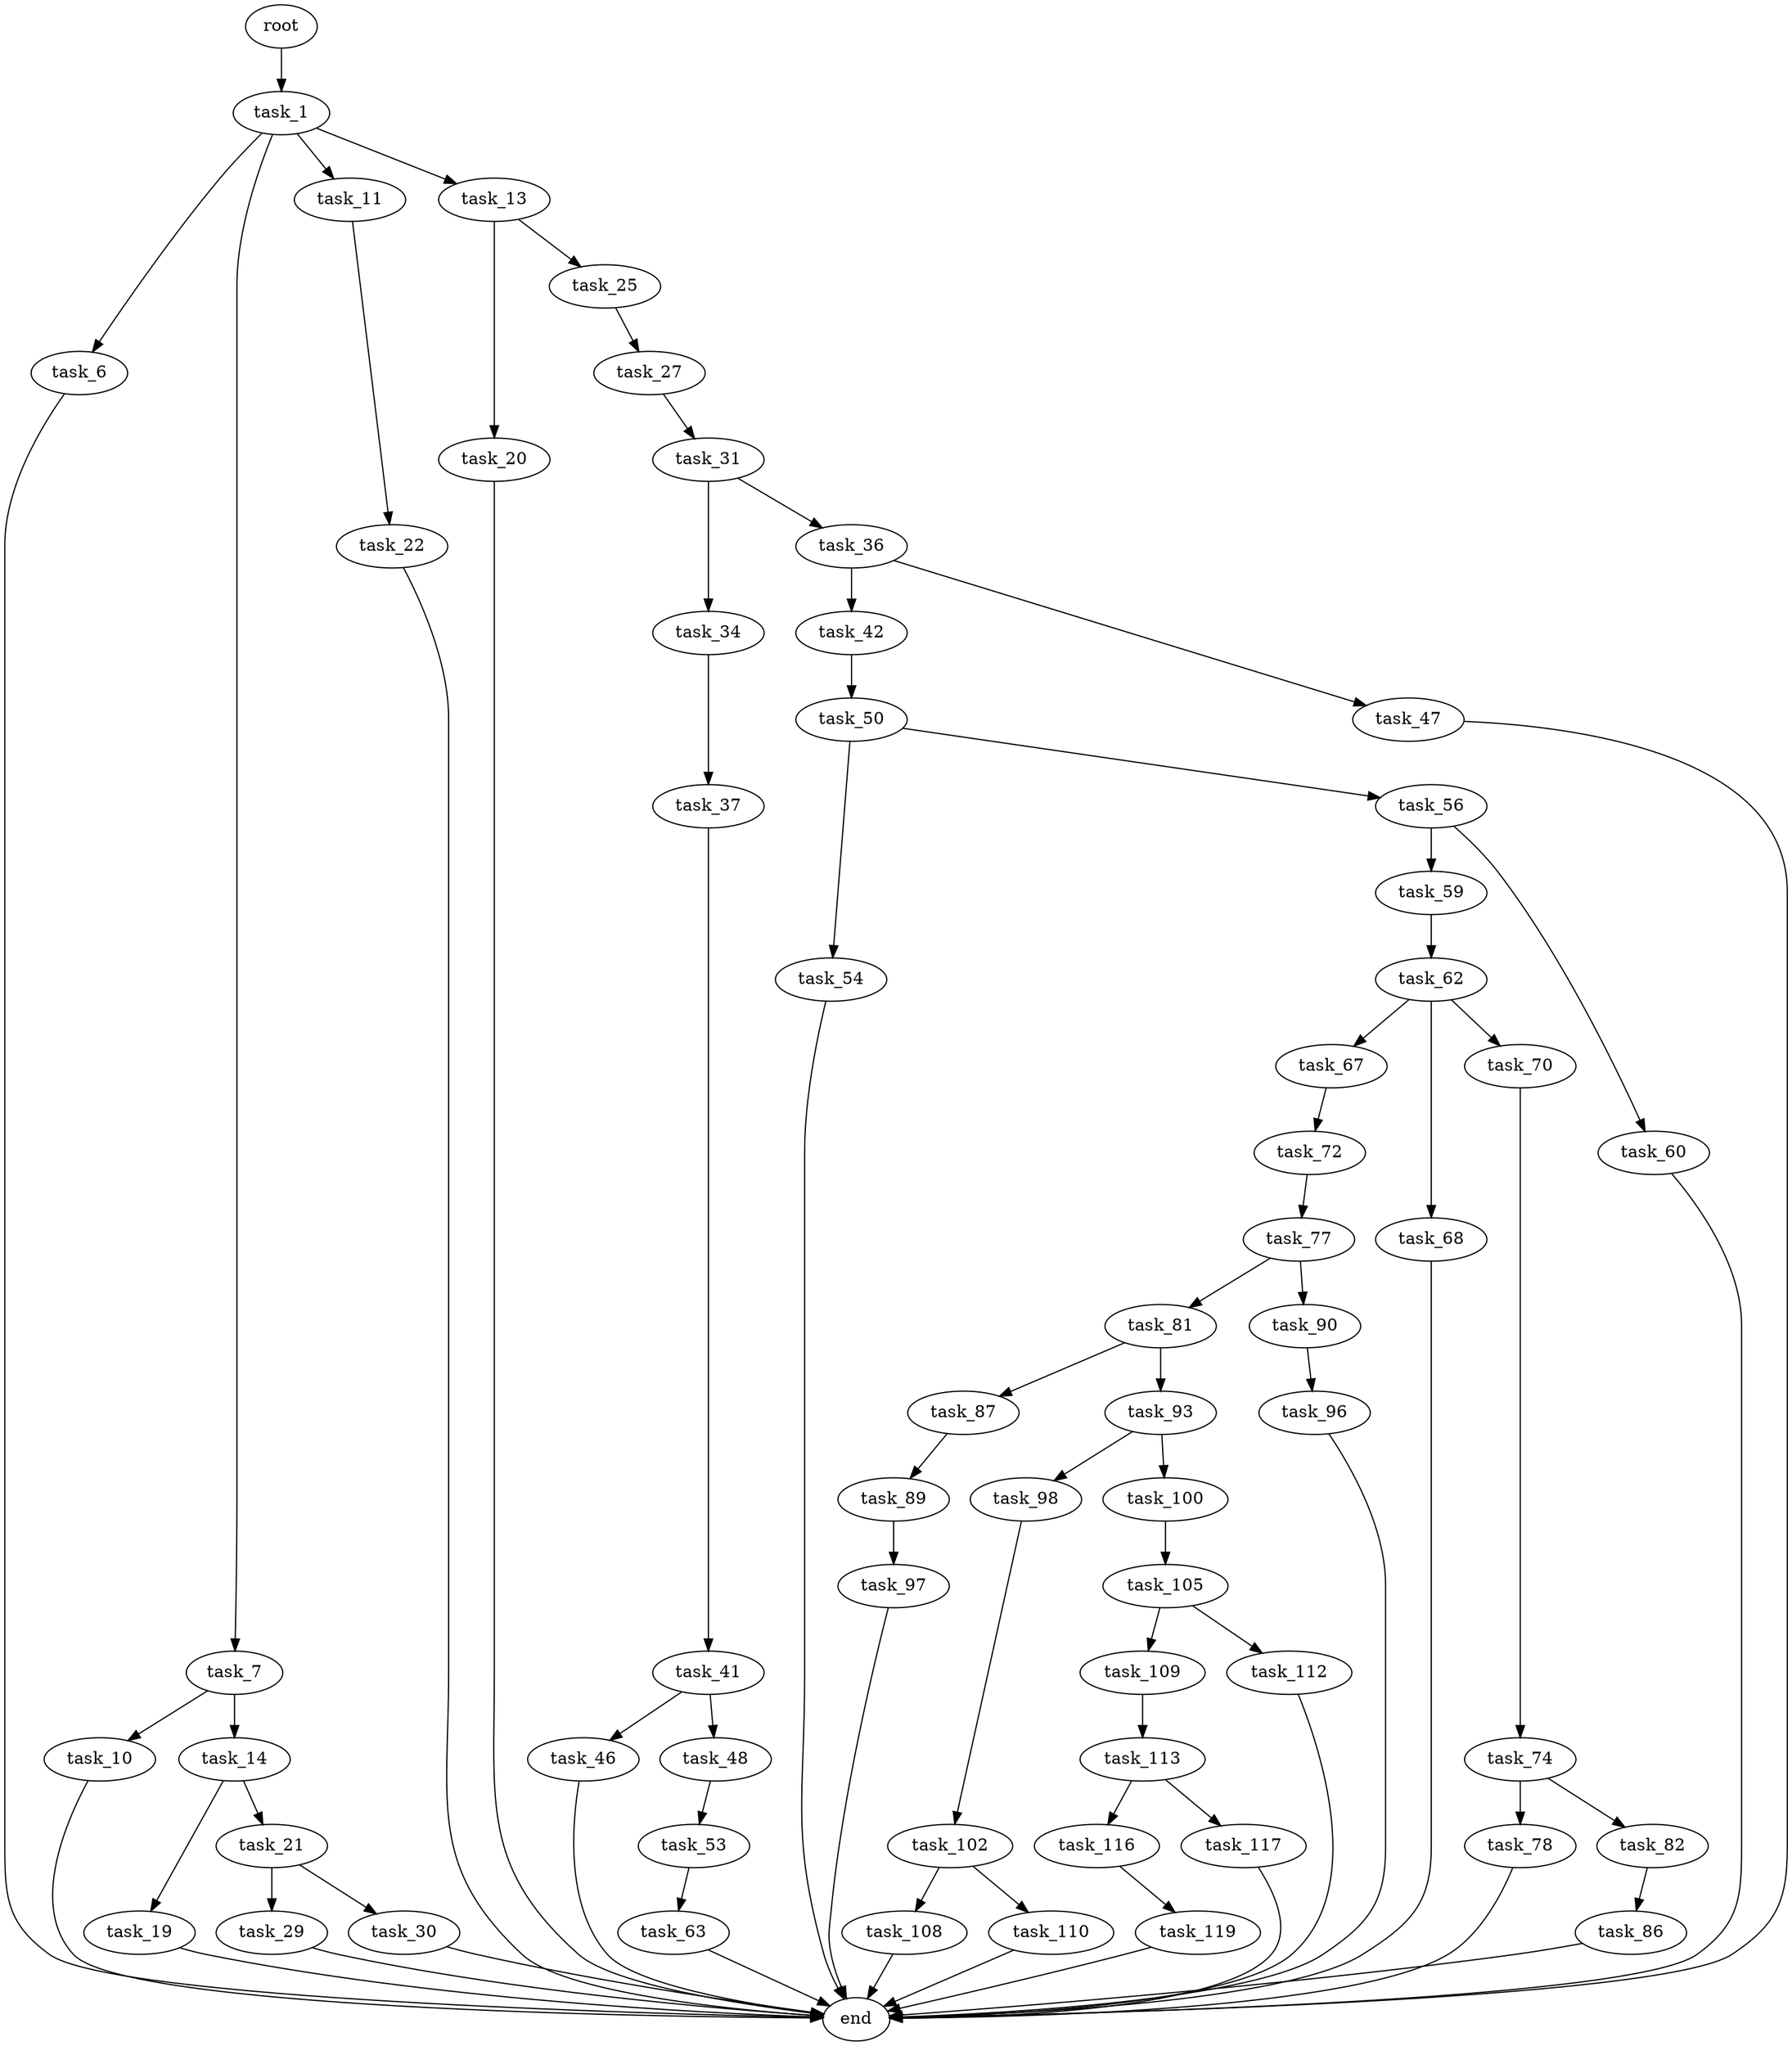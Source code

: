 digraph G {
  root [size="0.000000"];
  task_1 [size="25651962260.000000"];
  task_6 [size="16983529488.000000"];
  task_7 [size="187620946473.000000"];
  task_10 [size="237183940754.000000"];
  task_11 [size="204373272071.000000"];
  task_13 [size="798154282928.000000"];
  task_14 [size="9421926469.000000"];
  task_19 [size="276884540539.000000"];
  task_20 [size="40742795871.000000"];
  task_21 [size="549755813888.000000"];
  task_22 [size="839653787.000000"];
  task_25 [size="446324506381.000000"];
  task_27 [size="214743248547.000000"];
  task_29 [size="5637046657.000000"];
  task_30 [size="4263477031.000000"];
  task_31 [size="1084478875253.000000"];
  task_34 [size="1073741824000.000000"];
  task_36 [size="41619768987.000000"];
  task_37 [size="316149333381.000000"];
  task_41 [size="25592165754.000000"];
  task_42 [size="15137225938.000000"];
  task_46 [size="34685669814.000000"];
  task_47 [size="4166937269.000000"];
  task_48 [size="368293445632.000000"];
  task_50 [size="345384520182.000000"];
  task_53 [size="231928233984.000000"];
  task_54 [size="368293445632.000000"];
  task_56 [size="782757789696.000000"];
  task_59 [size="20105728442.000000"];
  task_60 [size="56555220093.000000"];
  task_62 [size="8872570055.000000"];
  task_63 [size="263627460226.000000"];
  task_67 [size="68719476736.000000"];
  task_68 [size="21642980561.000000"];
  task_70 [size="684798702064.000000"];
  task_72 [size="27357087147.000000"];
  task_74 [size="231928233984.000000"];
  task_77 [size="536722248903.000000"];
  task_78 [size="8589934592.000000"];
  task_81 [size="280332059450.000000"];
  task_82 [size="38779321478.000000"];
  task_86 [size="21356522828.000000"];
  task_87 [size="134217728000.000000"];
  task_89 [size="28991029248.000000"];
  task_90 [size="742016169574.000000"];
  task_93 [size="2153255030.000000"];
  task_96 [size="772556091372.000000"];
  task_97 [size="1260920645514.000000"];
  task_98 [size="231928233984.000000"];
  task_100 [size="549755813888.000000"];
  task_102 [size="166484639287.000000"];
  task_105 [size="368293445632.000000"];
  task_108 [size="371512924950.000000"];
  task_109 [size="654896536588.000000"];
  task_110 [size="16508765933.000000"];
  task_112 [size="112748363890.000000"];
  task_113 [size="13941098196.000000"];
  task_116 [size="22622278038.000000"];
  task_117 [size="223865880296.000000"];
  task_119 [size="6709773897.000000"];
  end [size="0.000000"];

  root -> task_1 [size="1.000000"];
  task_1 -> task_6 [size="536870912.000000"];
  task_1 -> task_7 [size="536870912.000000"];
  task_1 -> task_11 [size="536870912.000000"];
  task_1 -> task_13 [size="536870912.000000"];
  task_6 -> end [size="1.000000"];
  task_7 -> task_10 [size="301989888.000000"];
  task_7 -> task_14 [size="301989888.000000"];
  task_10 -> end [size="1.000000"];
  task_11 -> task_22 [size="679477248.000000"];
  task_13 -> task_20 [size="679477248.000000"];
  task_13 -> task_25 [size="679477248.000000"];
  task_14 -> task_19 [size="679477248.000000"];
  task_14 -> task_21 [size="679477248.000000"];
  task_19 -> end [size="1.000000"];
  task_20 -> end [size="1.000000"];
  task_21 -> task_29 [size="536870912.000000"];
  task_21 -> task_30 [size="536870912.000000"];
  task_22 -> end [size="1.000000"];
  task_25 -> task_27 [size="536870912.000000"];
  task_27 -> task_31 [size="679477248.000000"];
  task_29 -> end [size="1.000000"];
  task_30 -> end [size="1.000000"];
  task_31 -> task_34 [size="679477248.000000"];
  task_31 -> task_36 [size="679477248.000000"];
  task_34 -> task_37 [size="838860800.000000"];
  task_36 -> task_42 [size="838860800.000000"];
  task_36 -> task_47 [size="838860800.000000"];
  task_37 -> task_41 [size="301989888.000000"];
  task_41 -> task_46 [size="411041792.000000"];
  task_41 -> task_48 [size="411041792.000000"];
  task_42 -> task_50 [size="301989888.000000"];
  task_46 -> end [size="1.000000"];
  task_47 -> end [size="1.000000"];
  task_48 -> task_53 [size="411041792.000000"];
  task_50 -> task_54 [size="301989888.000000"];
  task_50 -> task_56 [size="301989888.000000"];
  task_53 -> task_63 [size="301989888.000000"];
  task_54 -> end [size="1.000000"];
  task_56 -> task_59 [size="679477248.000000"];
  task_56 -> task_60 [size="679477248.000000"];
  task_59 -> task_62 [size="411041792.000000"];
  task_60 -> end [size="1.000000"];
  task_62 -> task_67 [size="209715200.000000"];
  task_62 -> task_68 [size="209715200.000000"];
  task_62 -> task_70 [size="209715200.000000"];
  task_63 -> end [size="1.000000"];
  task_67 -> task_72 [size="134217728.000000"];
  task_68 -> end [size="1.000000"];
  task_70 -> task_74 [size="838860800.000000"];
  task_72 -> task_77 [size="679477248.000000"];
  task_74 -> task_78 [size="301989888.000000"];
  task_74 -> task_82 [size="301989888.000000"];
  task_77 -> task_81 [size="536870912.000000"];
  task_77 -> task_90 [size="536870912.000000"];
  task_78 -> end [size="1.000000"];
  task_81 -> task_87 [size="301989888.000000"];
  task_81 -> task_93 [size="301989888.000000"];
  task_82 -> task_86 [size="838860800.000000"];
  task_86 -> end [size="1.000000"];
  task_87 -> task_89 [size="209715200.000000"];
  task_89 -> task_97 [size="75497472.000000"];
  task_90 -> task_96 [size="838860800.000000"];
  task_93 -> task_98 [size="209715200.000000"];
  task_93 -> task_100 [size="209715200.000000"];
  task_96 -> end [size="1.000000"];
  task_97 -> end [size="1.000000"];
  task_98 -> task_102 [size="301989888.000000"];
  task_100 -> task_105 [size="536870912.000000"];
  task_102 -> task_108 [size="411041792.000000"];
  task_102 -> task_110 [size="411041792.000000"];
  task_105 -> task_109 [size="411041792.000000"];
  task_105 -> task_112 [size="411041792.000000"];
  task_108 -> end [size="1.000000"];
  task_109 -> task_113 [size="411041792.000000"];
  task_110 -> end [size="1.000000"];
  task_112 -> end [size="1.000000"];
  task_113 -> task_116 [size="679477248.000000"];
  task_113 -> task_117 [size="679477248.000000"];
  task_116 -> task_119 [size="838860800.000000"];
  task_117 -> end [size="1.000000"];
  task_119 -> end [size="1.000000"];
}
